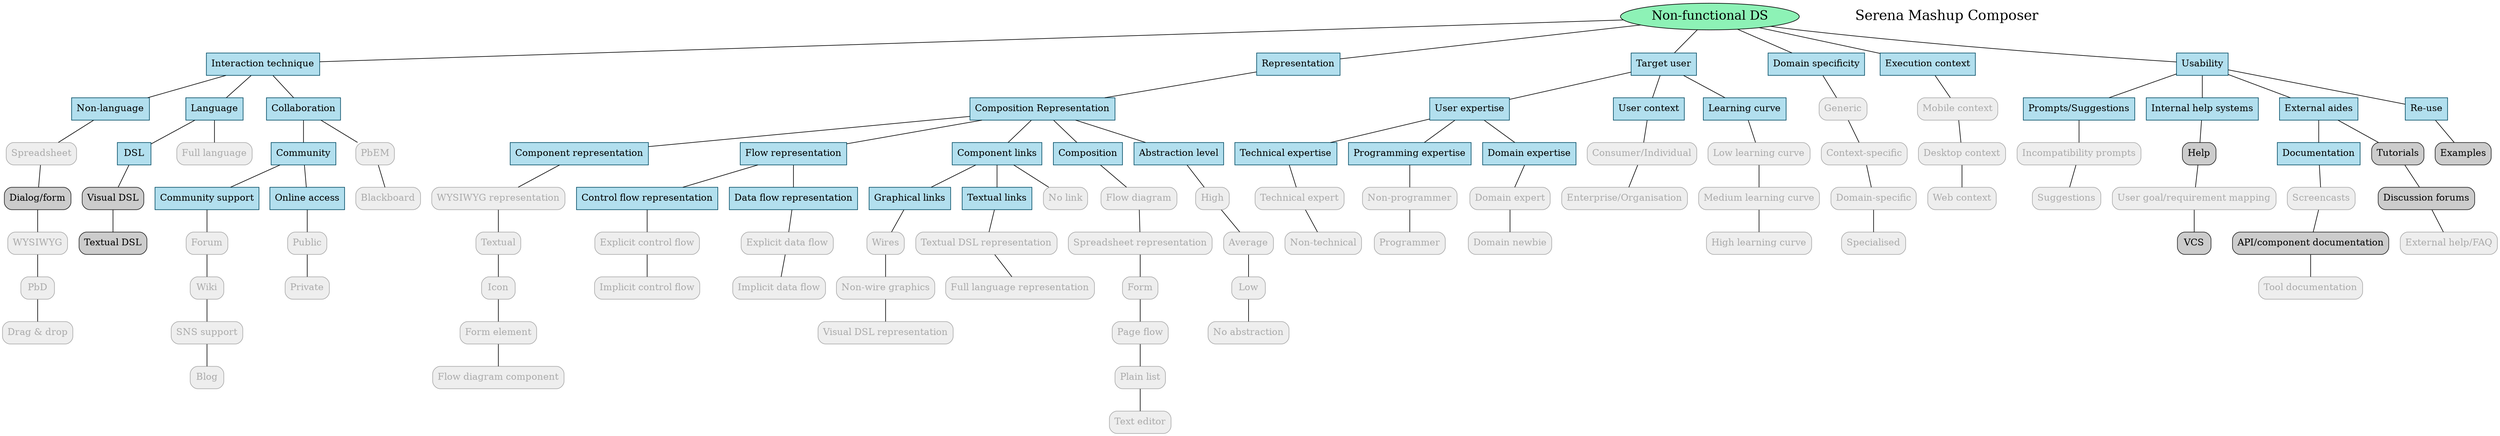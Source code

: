 digraph output {node [color="047b35",fillcolor="#8df2b6",style=filled fontsize="20"];
"Non-functional DS"node [color="#FFFFFF",fillcolor="#FFFFFF",style=filled, fontcolor="#000000" fontsize="22"]; 
 "Serena Mashup Composer" 



node[shape=box,color="#004a63",fillcolor=lightblue2,style=filled fontsize="15"];
"Interaction technique","Representation","Target user","Domain specificity","Execution context","Usability","Non-language","Language","DSL","Collaboration","Community","Community support","Online access","Component representation","Composition Representation","Flow representation","Control flow representation","Data flow representation","Component links","Graphical links","Textual links","Composition","Technical expertise","User expertise","Abstraction level","User context","Prompts/Suggestions","Internal help systems","External aides","Documentation","Re-use","Learning curve","Programming expertise","Domain expertise"

node [color="#222222", style="rounded,filled", shape=rect, fontcolor="#000000", fillcolor="#CCCCCC"];
"Dialog/form","Visual DSL","Textual DSL","Help","VCS","Tutorials","Discussion forums","API/component documentation","Examples"

node [color="#AAAAAA", style="rounded,filled", shape=rect, fontcolor="#AAAAAA", fillcolor="#EEEEEE"];
"Spreadsheet","WYSIWYG","PbD","Drag & drop","Full language","PbEM","Blackboard","Forum","Wiki","Public","Private","WYSIWYG representation","Textual","Icon","Explicit control flow","Implicit control flow","Explicit data flow","Implicit data flow","Wires","Non-wire graphics","Visual DSL representation","Textual DSL representation","Full language representation","Flow diagram","Spreadsheet representation","Form","Page flow","High","Average","Low","Domain expert","Domain newbie","Technical expert","Non-technical","Consumer/Individual","Enterprise/Organisation","Plain list","SNS support","Generic","Context-specific","Domain-specific","Specialised","Mobile context","Desktop context","Web context","Incompatibility prompts","Suggestions","User goal/requirement mapping","Screencasts","No link","External help/FAQ","Blog","No abstraction","Text editor","Form element","Tool documentation","Flow diagram component","Low learning curve","Medium learning curve","High learning curve","Non-programmer","Programmer"



"Non-functional DS"->"Interaction technique" [arrowhead=none]
"Non-functional DS"->"Representation" [arrowhead=none]
"Non-functional DS"->"Target user" [arrowhead=none]
"Non-functional DS"->"Domain specificity" [arrowhead=none]
"Non-functional DS"->"Execution context" [arrowhead=none]
"Non-functional DS"->"Usability" [arrowhead=none]
"Interaction technique"->"Non-language" [arrowhead=none]
"Interaction technique"->"Language" [arrowhead=none]
"Language"->"DSL" [arrowhead=none]
"Interaction technique"->"Collaboration" [arrowhead=none]
"Collaboration"->"Community" [arrowhead=none]
"Community"->"Community support" [arrowhead=none]
"Community"->"Online access" [arrowhead=none]
"Composition Representation"->"Component representation" [arrowhead=none]
"Composition Representation"->"Flow representation" [arrowhead=none]
"Flow representation"->"Control flow representation" [arrowhead=none]
"Flow representation"->"Data flow representation" [arrowhead=none]
"Composition Representation"->"Component links" [arrowhead=none]
"Component links"->"Graphical links" [arrowhead=none]
"Component links"->"Textual links" [arrowhead=none]
"Composition Representation"->"Composition" [arrowhead=none]
"User expertise"->"Technical expertise" [arrowhead=none]
"Composition Representation"->"Abstraction level" [arrowhead=none]
"Target user"->"User expertise" [arrowhead=none]
"Target user"->"User context" [arrowhead=none]
"Usability"->"Prompts/Suggestions" [arrowhead=none]
"Usability"->"Internal help systems" [arrowhead=none]
"Usability"->"External aides" [arrowhead=none]
"External aides"->"Documentation" [arrowhead=none]
"Usability"->"Re-use" [arrowhead=none]
"Target user"->"Learning curve" [arrowhead=none]
"User expertise"->"Programming expertise" [arrowhead=none]
"Representation"->"Composition Representation" [arrowhead=none]
"User expertise"->"Domain expertise" [arrowhead=none]
"Non-language"->"Spreadsheet"->"Dialog/form"->"WYSIWYG"->"PbD"->"Drag & drop" [arrowhead=none]
"Language"->"Full language" [arrowhead=none]
"DSL"->"Visual DSL"->"Textual DSL" [arrowhead=none]
"Collaboration"->"PbEM"->"Blackboard" [arrowhead=none]
"Community support"->"Forum"->"Wiki"->"SNS support"->"Blog" [arrowhead=none]
"Online access"->"Public"->"Private" [arrowhead=none]
"Component representation"->"WYSIWYG representation"->"Textual"->"Icon"->"Form element"->"Flow diagram component" [arrowhead=none]
"Control flow representation"->"Explicit control flow"->"Implicit control flow" [arrowhead=none]
"Data flow representation"->"Explicit data flow"->"Implicit data flow" [arrowhead=none]
"Graphical links"->"Wires"->"Non-wire graphics"->"Visual DSL representation" [arrowhead=none]
"Textual links"->"Textual DSL representation"->"Full language representation" [arrowhead=none]
"Composition"->"Flow diagram"->"Spreadsheet representation"->"Form"->"Page flow"->"Plain list"->"Text editor" [arrowhead=none]
"Abstraction level"->"High"->"Average"->"Low"->"No abstraction" [arrowhead=none]
"Domain expertise"->"Domain expert"->"Domain newbie" [arrowhead=none]
"Technical expertise"->"Technical expert"->"Non-technical" [arrowhead=none]
"User context"->"Consumer/Individual"->"Enterprise/Organisation" [arrowhead=none]
"Domain specificity"->"Generic"->"Context-specific"->"Domain-specific"->"Specialised" [arrowhead=none]
"Execution context"->"Mobile context"->"Desktop context"->"Web context" [arrowhead=none]
"Prompts/Suggestions"->"Incompatibility prompts"->"Suggestions" [arrowhead=none]
"Internal help systems"->"Help"->"User goal/requirement mapping"->"VCS" [arrowhead=none]
"External aides"->"Tutorials"->"Discussion forums"->"External help/FAQ" [arrowhead=none]
"Documentation"->"Screencasts"->"API/component documentation"->"Tool documentation" [arrowhead=none]
"Re-use"->"Examples" [arrowhead=none]
"Component links"->"No link" [arrowhead=none]
"Learning curve"->"Low learning curve"->"Medium learning curve"->"High learning curve" [arrowhead=none]
"Programming expertise"->"Non-programmer"->"Programmer" [arrowhead=none]}